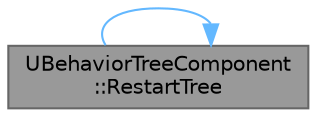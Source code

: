 digraph "UBehaviorTreeComponent::RestartTree"
{
 // INTERACTIVE_SVG=YES
 // LATEX_PDF_SIZE
  bgcolor="transparent";
  edge [fontname=Helvetica,fontsize=10,labelfontname=Helvetica,labelfontsize=10];
  node [fontname=Helvetica,fontsize=10,shape=box,height=0.2,width=0.4];
  rankdir="LR";
  Node1 [id="Node000001",label="UBehaviorTreeComponent\l::RestartTree",height=0.2,width=0.4,color="gray40", fillcolor="grey60", style="filled", fontcolor="black",tooltip="restarts execution from root"];
  Node1 -> Node1 [id="edge1_Node000001_Node000001",color="steelblue1",style="solid",tooltip=" "];
}
